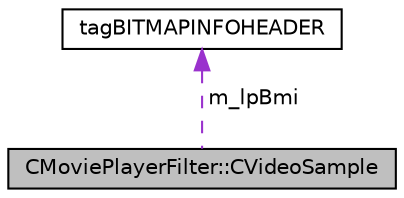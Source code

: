 digraph G
{
  edge [fontname="Helvetica",fontsize="10",labelfontname="Helvetica",labelfontsize="10"];
  node [fontname="Helvetica",fontsize="10",shape=record];
  Node1 [label="CMoviePlayerFilter::CVideoSample",height=0.2,width=0.4,color="black", fillcolor="grey75", style="filled" fontcolor="black"];
  Node2 -> Node1 [dir="back",color="darkorchid3",fontsize="10",style="dashed",label=" m_lpBmi" ,fontname="Helvetica"];
  Node2 [label="tagBITMAPINFOHEADER",height=0.2,width=0.4,color="black", fillcolor="white", style="filled",URL="$structtag_b_i_t_m_a_p_i_n_f_o_h_e_a_d_e_r.html"];
}
